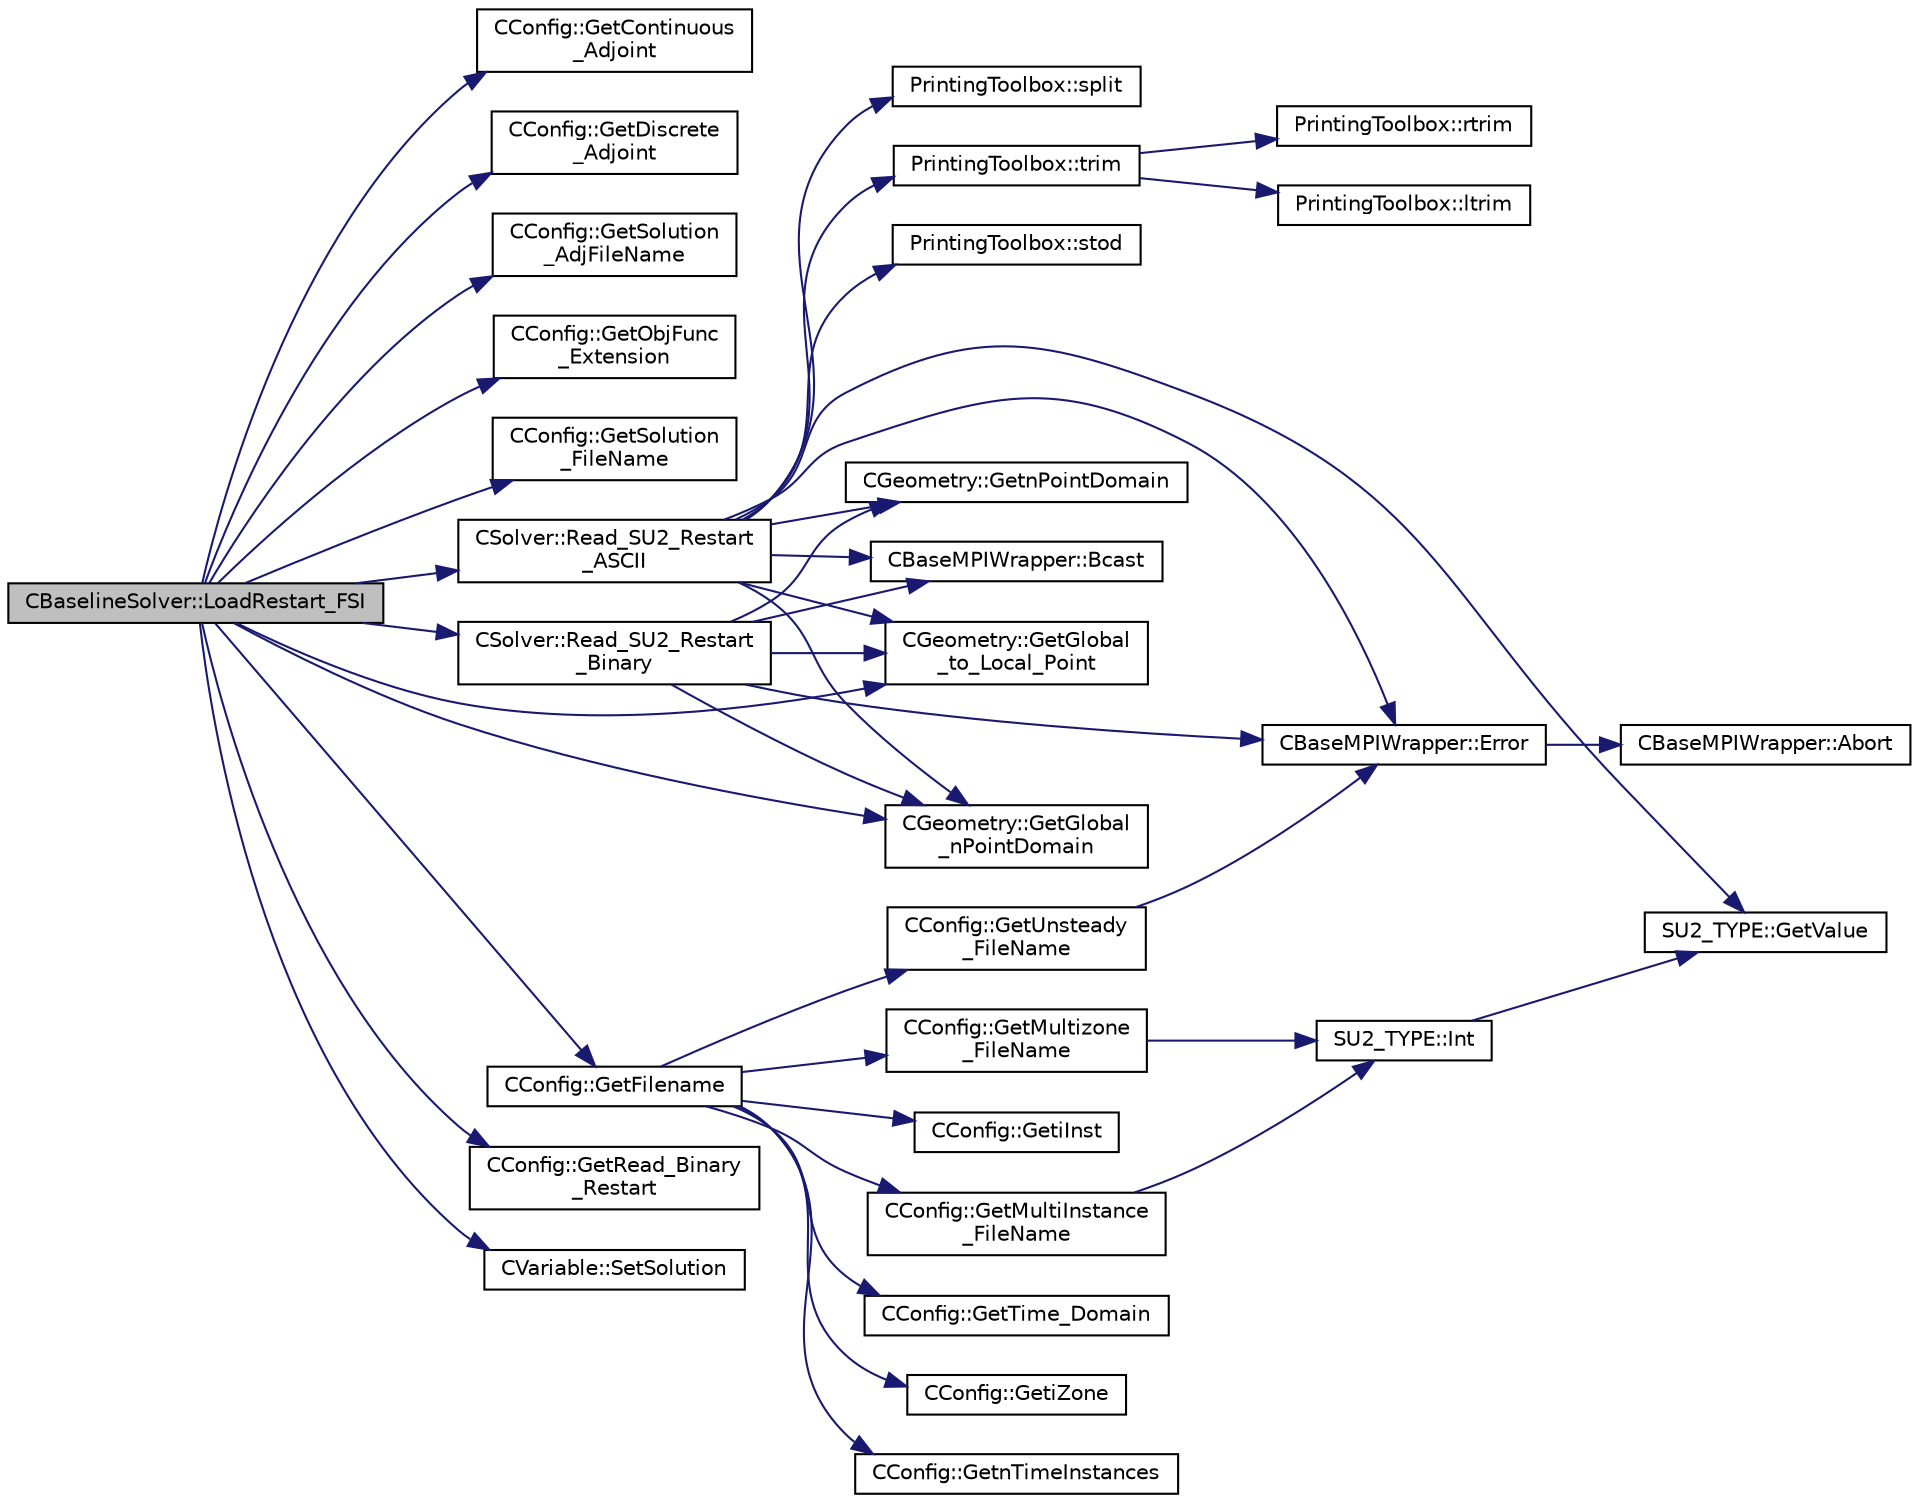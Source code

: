 digraph "CBaselineSolver::LoadRestart_FSI"
{
  edge [fontname="Helvetica",fontsize="10",labelfontname="Helvetica",labelfontsize="10"];
  node [fontname="Helvetica",fontsize="10",shape=record];
  rankdir="LR";
  Node145 [label="CBaselineSolver::LoadRestart_FSI",height=0.2,width=0.4,color="black", fillcolor="grey75", style="filled", fontcolor="black"];
  Node145 -> Node146 [color="midnightblue",fontsize="10",style="solid",fontname="Helvetica"];
  Node146 [label="CConfig::GetContinuous\l_Adjoint",height=0.2,width=0.4,color="black", fillcolor="white", style="filled",URL="$class_c_config.html#a2917fd8eeb6a8bf275a3fc351aac2a5e",tooltip="Determines if problem is adjoint. "];
  Node145 -> Node147 [color="midnightblue",fontsize="10",style="solid",fontname="Helvetica"];
  Node147 [label="CConfig::GetDiscrete\l_Adjoint",height=0.2,width=0.4,color="black", fillcolor="white", style="filled",URL="$class_c_config.html#abe9f117dab934d76e518a9e8e40b142a",tooltip="Get the indicator whether we are solving an discrete adjoint problem. "];
  Node145 -> Node148 [color="midnightblue",fontsize="10",style="solid",fontname="Helvetica"];
  Node148 [label="CConfig::GetSolution\l_AdjFileName",height=0.2,width=0.4,color="black", fillcolor="white", style="filled",URL="$class_c_config.html#a5462c8f508ec750d265d4ec8ae21fc80",tooltip="Get the name of the file with the solution of the adjoint flow problem with drag objective function..."];
  Node145 -> Node149 [color="midnightblue",fontsize="10",style="solid",fontname="Helvetica"];
  Node149 [label="CConfig::GetObjFunc\l_Extension",height=0.2,width=0.4,color="black", fillcolor="white", style="filled",URL="$class_c_config.html#ad735d24b1c344410abea90ac9c6bb226",tooltip="Append the input filename string with the appropriate objective function extension. "];
  Node145 -> Node150 [color="midnightblue",fontsize="10",style="solid",fontname="Helvetica"];
  Node150 [label="CConfig::GetSolution\l_FileName",height=0.2,width=0.4,color="black", fillcolor="white", style="filled",URL="$class_c_config.html#a90d768708abc0f55180279efbea01485",tooltip="Get the name of the file with the solution of the flow problem. "];
  Node145 -> Node151 [color="midnightblue",fontsize="10",style="solid",fontname="Helvetica"];
  Node151 [label="CConfig::GetFilename",height=0.2,width=0.4,color="black", fillcolor="white", style="filled",URL="$class_c_config.html#a71b8b08c6c1ba23c9ba1ed687bb635dc",tooltip="Add any numbers necessary to the filename (iteration number, zone ID ...) "];
  Node151 -> Node152 [color="midnightblue",fontsize="10",style="solid",fontname="Helvetica"];
  Node152 [label="CConfig::GetMultizone\l_FileName",height=0.2,width=0.4,color="black", fillcolor="white", style="filled",URL="$class_c_config.html#af4d81fc4ec805bb4a89f3739048d8824",tooltip="Append the zone index to the restart or the solution files. "];
  Node152 -> Node153 [color="midnightblue",fontsize="10",style="solid",fontname="Helvetica"];
  Node153 [label="SU2_TYPE::Int",height=0.2,width=0.4,color="black", fillcolor="white", style="filled",URL="$namespace_s_u2___t_y_p_e.html#a6b48817766d8a6486caa2807a52f6bae",tooltip="Casts the primitive value to int (uses GetValue, already implemented for each type). "];
  Node153 -> Node154 [color="midnightblue",fontsize="10",style="solid",fontname="Helvetica"];
  Node154 [label="SU2_TYPE::GetValue",height=0.2,width=0.4,color="black", fillcolor="white", style="filled",URL="$namespace_s_u2___t_y_p_e.html#a0ed43473f5a450ce028d088427bf10cb",tooltip="Get the (primitive) value of the datatype (needs to be implemented for each new type). "];
  Node151 -> Node155 [color="midnightblue",fontsize="10",style="solid",fontname="Helvetica"];
  Node155 [label="CConfig::GetiZone",height=0.2,width=0.4,color="black", fillcolor="white", style="filled",URL="$class_c_config.html#ac09e21f44792b38adb3f933a4426b25f",tooltip="Provides the number of varaibles. "];
  Node151 -> Node156 [color="midnightblue",fontsize="10",style="solid",fontname="Helvetica"];
  Node156 [label="CConfig::GetnTimeInstances",height=0.2,width=0.4,color="black", fillcolor="white", style="filled",URL="$class_c_config.html#a2e52fd45c8b5179c9cb3ce5fff935f11",tooltip="Retrieves the number of periodic time instances for Harmonic Balance. "];
  Node151 -> Node157 [color="midnightblue",fontsize="10",style="solid",fontname="Helvetica"];
  Node157 [label="CConfig::GetMultiInstance\l_FileName",height=0.2,width=0.4,color="black", fillcolor="white", style="filled",URL="$class_c_config.html#aa09a28009de12d84ac2e640489bc70fe",tooltip="Append the instance index to the restart or the solution files. "];
  Node157 -> Node153 [color="midnightblue",fontsize="10",style="solid",fontname="Helvetica"];
  Node151 -> Node158 [color="midnightblue",fontsize="10",style="solid",fontname="Helvetica"];
  Node158 [label="CConfig::GetiInst",height=0.2,width=0.4,color="black", fillcolor="white", style="filled",URL="$class_c_config.html#a13643de8d58ed6b848b193eae54c97e8",tooltip="Get the current instance. "];
  Node151 -> Node159 [color="midnightblue",fontsize="10",style="solid",fontname="Helvetica"];
  Node159 [label="CConfig::GetTime_Domain",height=0.2,width=0.4,color="black", fillcolor="white", style="filled",URL="$class_c_config.html#a6a11350b3c8d7577318be43cda6f7292",tooltip="Check if the multizone problem is solved for time domain. "];
  Node151 -> Node160 [color="midnightblue",fontsize="10",style="solid",fontname="Helvetica"];
  Node160 [label="CConfig::GetUnsteady\l_FileName",height=0.2,width=0.4,color="black", fillcolor="white", style="filled",URL="$class_c_config.html#a58c909cea24176adb2b2e9115fa6de7f",tooltip="Augment the input filename with the iteration number for an unsteady file. "];
  Node160 -> Node161 [color="midnightblue",fontsize="10",style="solid",fontname="Helvetica"];
  Node161 [label="CBaseMPIWrapper::Error",height=0.2,width=0.4,color="black", fillcolor="white", style="filled",URL="$class_c_base_m_p_i_wrapper.html#a04457c47629bda56704e6a8804833eeb"];
  Node161 -> Node162 [color="midnightblue",fontsize="10",style="solid",fontname="Helvetica"];
  Node162 [label="CBaseMPIWrapper::Abort",height=0.2,width=0.4,color="black", fillcolor="white", style="filled",URL="$class_c_base_m_p_i_wrapper.html#a21ef5681e2acb532d345e9bab173ef07"];
  Node145 -> Node163 [color="midnightblue",fontsize="10",style="solid",fontname="Helvetica"];
  Node163 [label="CConfig::GetRead_Binary\l_Restart",height=0.2,width=0.4,color="black", fillcolor="white", style="filled",URL="$class_c_config.html#a37f4ffc9f97f54715ea40e411e60670f",tooltip="Flag for whether binary SU2 native restart files are read. "];
  Node145 -> Node164 [color="midnightblue",fontsize="10",style="solid",fontname="Helvetica"];
  Node164 [label="CSolver::Read_SU2_Restart\l_Binary",height=0.2,width=0.4,color="black", fillcolor="white", style="filled",URL="$class_c_solver.html#a7eb29d1b014277fe6fdba3a276acc67d",tooltip="Read a native SU2 restart file in binary format. "];
  Node164 -> Node161 [color="midnightblue",fontsize="10",style="solid",fontname="Helvetica"];
  Node164 -> Node165 [color="midnightblue",fontsize="10",style="solid",fontname="Helvetica"];
  Node165 [label="CGeometry::GetnPointDomain",height=0.2,width=0.4,color="black", fillcolor="white", style="filled",URL="$class_c_geometry.html#a4fc7de3bff7b6f8c35717016d6f8fcb2",tooltip="Get number of real points (that belong to the domain). "];
  Node164 -> Node166 [color="midnightblue",fontsize="10",style="solid",fontname="Helvetica"];
  Node166 [label="CBaseMPIWrapper::Bcast",height=0.2,width=0.4,color="black", fillcolor="white", style="filled",URL="$class_c_base_m_p_i_wrapper.html#ae816a2f124ea5ae95337418462514df5"];
  Node164 -> Node167 [color="midnightblue",fontsize="10",style="solid",fontname="Helvetica"];
  Node167 [label="CGeometry::GetGlobal\l_nPointDomain",height=0.2,width=0.4,color="black", fillcolor="white", style="filled",URL="$class_c_geometry.html#a22f1fbc70d2133f1d1924cc7b56caee9",tooltip="A virtual member. "];
  Node164 -> Node168 [color="midnightblue",fontsize="10",style="solid",fontname="Helvetica"];
  Node168 [label="CGeometry::GetGlobal\l_to_Local_Point",height=0.2,width=0.4,color="black", fillcolor="white", style="filled",URL="$class_c_geometry.html#af8c9098e9da9a7c6c86d7316fe76230f",tooltip="A virtual member. "];
  Node145 -> Node169 [color="midnightblue",fontsize="10",style="solid",fontname="Helvetica"];
  Node169 [label="CSolver::Read_SU2_Restart\l_ASCII",height=0.2,width=0.4,color="black", fillcolor="white", style="filled",URL="$class_c_solver.html#ac5d5660eff53510f678a3aa122130585",tooltip="Read a native SU2 restart file in ASCII format. "];
  Node169 -> Node161 [color="midnightblue",fontsize="10",style="solid",fontname="Helvetica"];
  Node169 -> Node166 [color="midnightblue",fontsize="10",style="solid",fontname="Helvetica"];
  Node169 -> Node170 [color="midnightblue",fontsize="10",style="solid",fontname="Helvetica"];
  Node170 [label="PrintingToolbox::split",height=0.2,width=0.4,color="black", fillcolor="white", style="filled",URL="$namespace_printing_toolbox.html#abd4b09ef601c48797157b3576d4c7141"];
  Node169 -> Node171 [color="midnightblue",fontsize="10",style="solid",fontname="Helvetica"];
  Node171 [label="PrintingToolbox::trim",height=0.2,width=0.4,color="black", fillcolor="white", style="filled",URL="$namespace_printing_toolbox.html#a8d3bf1566f372942cfb12952d4fca751"];
  Node171 -> Node172 [color="midnightblue",fontsize="10",style="solid",fontname="Helvetica"];
  Node172 [label="PrintingToolbox::ltrim",height=0.2,width=0.4,color="black", fillcolor="white", style="filled",URL="$namespace_printing_toolbox.html#a434608584a5874efeb4799797cdda637"];
  Node171 -> Node173 [color="midnightblue",fontsize="10",style="solid",fontname="Helvetica"];
  Node173 [label="PrintingToolbox::rtrim",height=0.2,width=0.4,color="black", fillcolor="white", style="filled",URL="$namespace_printing_toolbox.html#a60e271bb6995e55d8c0a0522b714940d"];
  Node169 -> Node165 [color="midnightblue",fontsize="10",style="solid",fontname="Helvetica"];
  Node169 -> Node167 [color="midnightblue",fontsize="10",style="solid",fontname="Helvetica"];
  Node169 -> Node168 [color="midnightblue",fontsize="10",style="solid",fontname="Helvetica"];
  Node169 -> Node154 [color="midnightblue",fontsize="10",style="solid",fontname="Helvetica"];
  Node169 -> Node174 [color="midnightblue",fontsize="10",style="solid",fontname="Helvetica"];
  Node174 [label="PrintingToolbox::stod",height=0.2,width=0.4,color="black", fillcolor="white", style="filled",URL="$namespace_printing_toolbox.html#a8847e43f5ff9dd98f59658edce9da4d6"];
  Node145 -> Node167 [color="midnightblue",fontsize="10",style="solid",fontname="Helvetica"];
  Node145 -> Node168 [color="midnightblue",fontsize="10",style="solid",fontname="Helvetica"];
  Node145 -> Node175 [color="midnightblue",fontsize="10",style="solid",fontname="Helvetica"];
  Node175 [label="CVariable::SetSolution",height=0.2,width=0.4,color="black", fillcolor="white", style="filled",URL="$class_c_variable.html#a22fbbd7bc6491672843000644a05c6a5",tooltip="Set the value of the solution, all variables. "];
}
